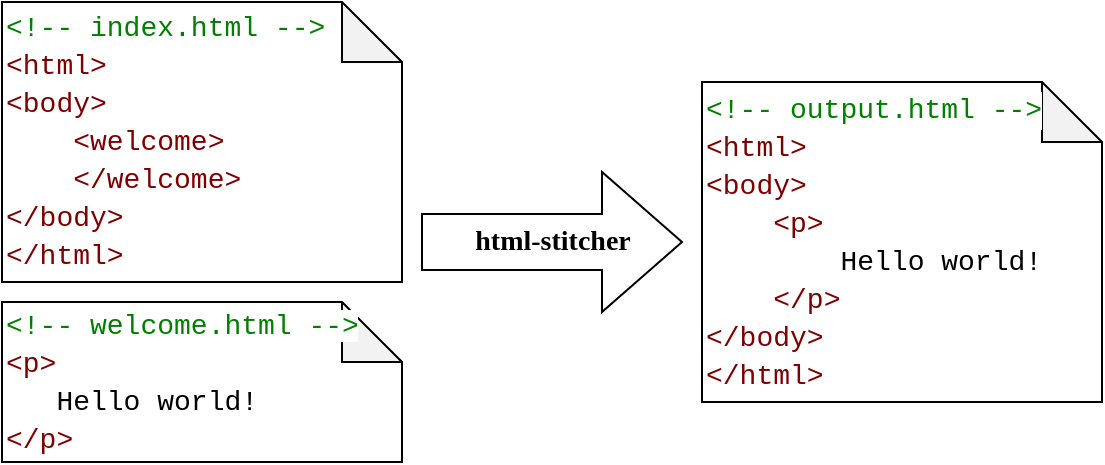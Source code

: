 <mxfile version="18.0.6" type="device"><diagram id="kjklp-K8c-A7b_GLl6ES" name="Page-1"><mxGraphModel dx="2062" dy="1225" grid="1" gridSize="10" guides="1" tooltips="1" connect="1" arrows="1" fold="1" page="1" pageScale="1" pageWidth="827" pageHeight="1169" math="0" shadow="0"><root><mxCell id="0"/><mxCell id="1" parent="0"/><mxCell id="gOKwhKpNwUraOswLGzxA-1" value="&lt;div style=&quot;font-family: Consolas, &amp;quot;Courier New&amp;quot;, monospace; font-size: 14px; line-height: 19px;&quot;&gt;&lt;div style=&quot;line-height: 19px;&quot;&gt;&lt;div style=&quot;line-height: 19px;&quot;&gt;&lt;div style=&quot;&quot;&gt;&lt;div style=&quot;background-color: rgb(255, 255, 255); line-height: 19px;&quot;&gt;&lt;span style=&quot;color: #008000;&quot;&gt;&amp;lt;!-- output.html --&amp;gt;&lt;/span&gt;&lt;/div&gt;&lt;/div&gt;&lt;div style=&quot;color: rgb(0, 0, 0);&quot;&gt;&lt;span style=&quot;color: rgb(128, 0, 0);&quot;&gt;&amp;lt;html&amp;gt;&lt;/span&gt;&lt;/div&gt;&lt;div style=&quot;color: rgb(0, 0, 0);&quot;&gt;&lt;span style=&quot;color: #800000;&quot;&gt;&amp;lt;body&amp;gt;&lt;/span&gt;&lt;/div&gt;&lt;div style=&quot;color: rgb(0, 0, 0);&quot;&gt;&amp;nbsp; &amp;nbsp; &lt;span style=&quot;color: #800000;&quot;&gt;&amp;lt;p&amp;gt;&lt;/span&gt;&lt;/div&gt;&lt;div style=&quot;color: rgb(0, 0, 0);&quot;&gt;&amp;nbsp; &amp;nbsp; &amp;nbsp; &amp;nbsp; Hello world!&lt;/div&gt;&lt;div style=&quot;color: rgb(0, 0, 0);&quot;&gt;&amp;nbsp; &amp;nbsp; &lt;span style=&quot;color: #800000;&quot;&gt;&amp;lt;/p&amp;gt;&lt;/span&gt;&lt;/div&gt;&lt;div style=&quot;color: rgb(0, 0, 0);&quot;&gt;&lt;span style=&quot;color: #800000;&quot;&gt;&amp;lt;/body&amp;gt;&lt;/span&gt;&lt;/div&gt;&lt;div style=&quot;color: rgb(0, 0, 0);&quot;&gt;&lt;span style=&quot;color: rgb(128, 0, 0);&quot;&gt;&amp;lt;/html&amp;gt;&lt;/span&gt;&lt;/div&gt;&lt;/div&gt;&lt;/div&gt;&lt;/div&gt;" style="shape=note;whiteSpace=wrap;html=1;backgroundOutline=1;darkOpacity=0.05;align=left;" vertex="1" parent="1"><mxGeometry x="380" y="60" width="200" height="160" as="geometry"/></mxCell><mxCell id="gOKwhKpNwUraOswLGzxA-3" value="&lt;div style=&quot;color: rgb(212, 212, 212); font-family: Consolas, &amp;quot;Courier New&amp;quot;, monospace; font-size: 14px; line-height: 19px;&quot;&gt;&lt;div style=&quot;color: rgb(101, 123, 131); line-height: 19px;&quot;&gt;&lt;div style=&quot;color: rgb(0, 0, 0); line-height: 19px;&quot;&gt;&lt;div style=&quot;&quot;&gt;&lt;span style=&quot;color: rgb(0, 128, 0); background-color: rgb(255, 255, 255);&quot;&gt;&amp;lt;!-- index.html --&amp;gt;&lt;/span&gt;&lt;/div&gt;&lt;div style=&quot;&quot;&gt;&lt;span style=&quot;color: rgb(128, 0, 0); background-color: initial;&quot;&gt;&amp;lt;html&amp;gt;&lt;/span&gt;&lt;br&gt;&lt;/div&gt;&lt;div style=&quot;&quot;&gt;&lt;span style=&quot;color: #800000;&quot;&gt;&amp;lt;body&amp;gt;&lt;/span&gt;&lt;/div&gt;&lt;div style=&quot;&quot;&gt;&amp;nbsp; &amp;nbsp; &lt;span style=&quot;color: #800000;&quot;&gt;&amp;lt;welcome&amp;gt;&lt;/span&gt;&lt;/div&gt;&lt;div style=&quot;&quot;&gt;&lt;span style=&quot;color: #800000;&quot;&gt;&amp;nbsp; &amp;nbsp; &amp;lt;/welcome&amp;gt;&lt;/span&gt;&lt;/div&gt;&lt;div style=&quot;&quot;&gt;&lt;span style=&quot;color: #800000;&quot;&gt;&amp;lt;/body&amp;gt;&lt;/span&gt;&lt;/div&gt;&lt;div style=&quot;&quot;&gt;&lt;span style=&quot;color: rgb(128, 0, 0);&quot;&gt;&amp;lt;/html&amp;gt;&lt;/span&gt;&lt;/div&gt;&lt;/div&gt;&lt;/div&gt;&lt;/div&gt;" style="shape=note;whiteSpace=wrap;html=1;backgroundOutline=1;darkOpacity=0.05;align=left;" vertex="1" parent="1"><mxGeometry x="30" y="20" width="200" height="140" as="geometry"/></mxCell><mxCell id="gOKwhKpNwUraOswLGzxA-4" value="&lt;div style=&quot;color: rgb(212, 212, 212); font-family: Consolas, &amp;quot;Courier New&amp;quot;, monospace; font-size: 14px; line-height: 19px;&quot;&gt;&lt;div style=&quot;color: rgb(101, 123, 131); line-height: 19px;&quot;&gt;&lt;div style=&quot;color: rgb(0, 0, 0); line-height: 19px;&quot;&gt;&lt;div style=&quot;&quot;&gt;&lt;div&gt;&lt;span style=&quot;color: rgb(0, 128, 0); background-color: rgb(255, 255, 255);&quot;&gt;&amp;lt;!-- welcome.html --&amp;gt;&lt;/span&gt;&lt;/div&gt;&lt;div&gt;&lt;span style=&quot;color: rgb(128, 0, 0); background-color: initial;&quot;&gt;&amp;lt;p&amp;gt;&lt;/span&gt;&lt;br&gt;&lt;/div&gt;&lt;div&gt;&amp;nbsp; &amp;nbsp;Hello world!&lt;/div&gt;&lt;div&gt;&lt;span style=&quot;color: rgb(128, 0, 0);&quot;&gt;&amp;lt;/p&amp;gt;&lt;/span&gt;&lt;/div&gt;&lt;/div&gt;&lt;/div&gt;&lt;/div&gt;&lt;/div&gt;" style="shape=note;whiteSpace=wrap;html=1;backgroundOutline=1;darkOpacity=0.05;align=left;" vertex="1" parent="1"><mxGeometry x="30" y="170" width="200" height="80" as="geometry"/></mxCell><mxCell id="gOKwhKpNwUraOswLGzxA-16" value="&lt;b style=&quot;color: rgb(0, 0, 0);&quot;&gt;html-stitcher&lt;/b&gt;" style="html=1;shadow=0;dashed=0;align=center;verticalAlign=middle;shape=mxgraph.arrows2.arrow;dy=0.6;dx=40;notch=0;labelBackgroundColor=none;fontFamily=Tahoma;fontSize=14;" vertex="1" parent="1"><mxGeometry x="240" y="105" width="130" height="70" as="geometry"/></mxCell></root></mxGraphModel></diagram></mxfile>